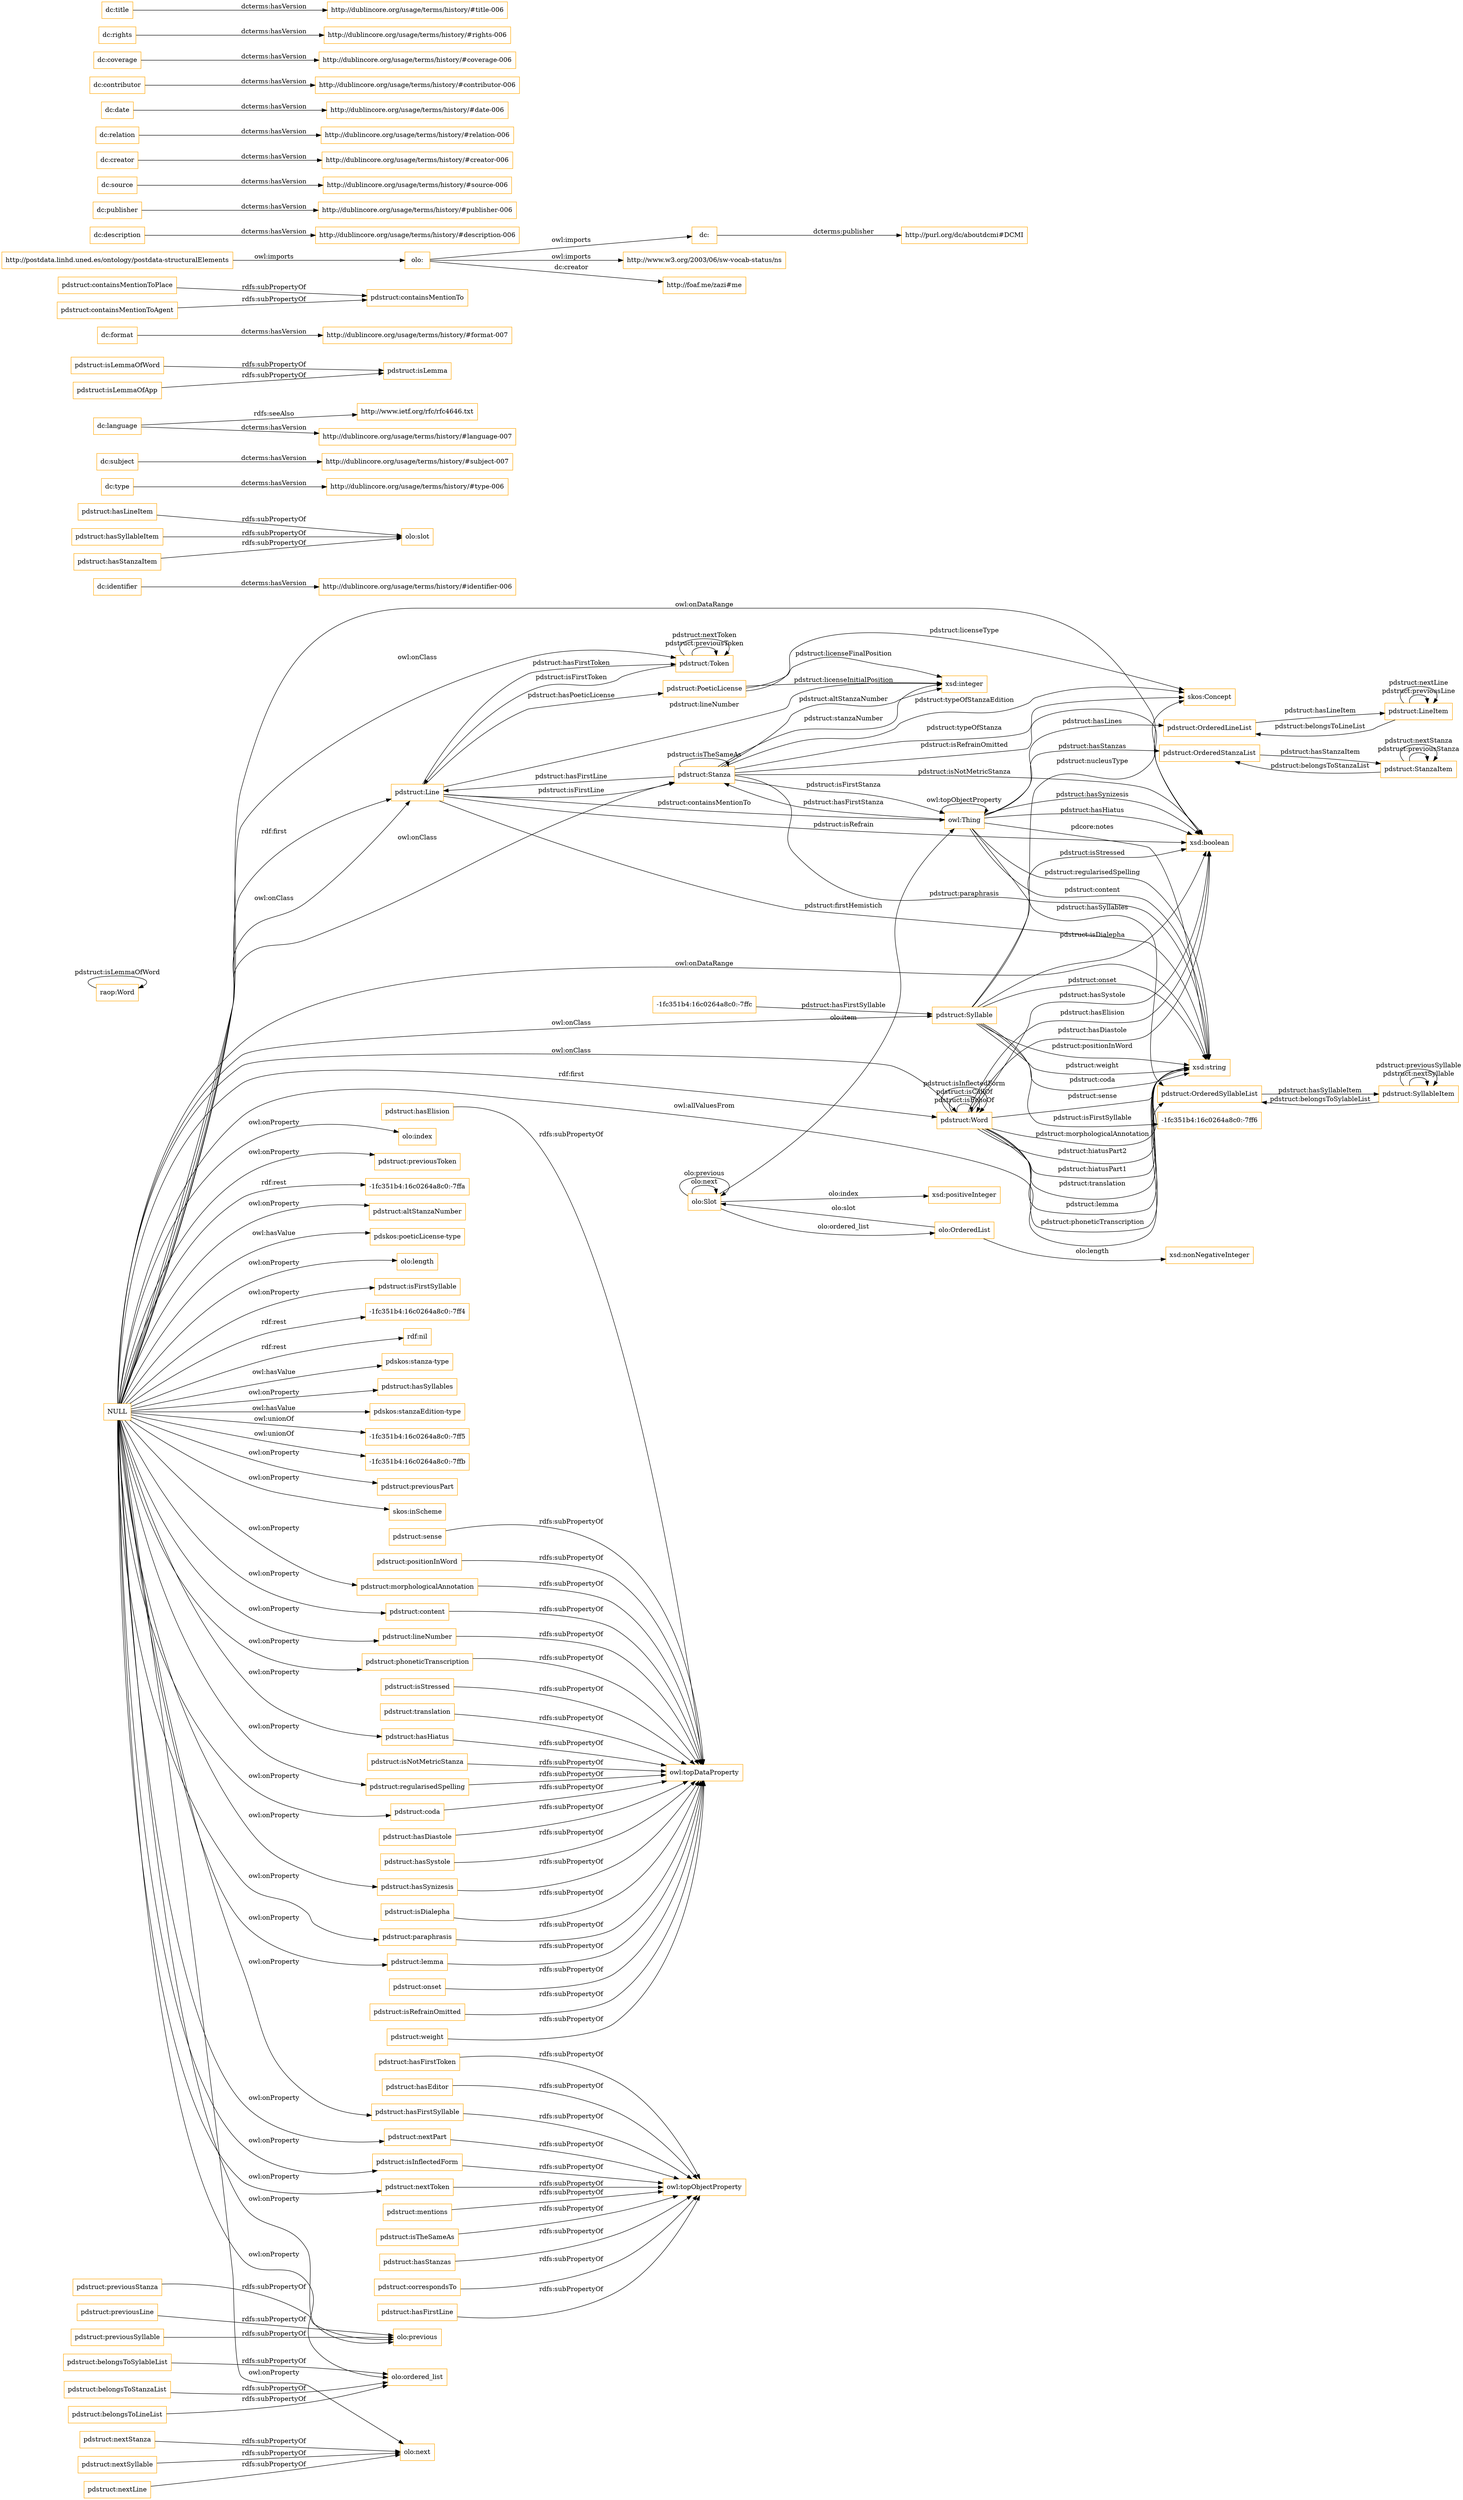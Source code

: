 digraph ar2dtool_diagram { 
rankdir=LR;
size="1501"
node [shape = rectangle, color="orange"]; "-1fc351b4:16c0264a8c0:-7ffc" "pdstruct:Line" "pdstruct:OrderedStanzaList" "pdstruct:PoeticLicense" "pdstruct:LineItem" "pdstruct:StanzaItem" "pdstruct:Word" "pdstruct:Stanza" "pdstruct:Token" "pdstruct:OrderedSyllableList" "pdstruct:SyllableItem" "pdstruct:Syllable" "raop:Word" "skos:Concept" "pdstruct:OrderedLineList" "-1fc351b4:16c0264a8c0:-7ff6" "olo:Slot" "olo:OrderedList" ; /*classes style*/
	"pdstruct:isDialepha" -> "owl:topDataProperty" [ label = "rdfs:subPropertyOf" ];
	"pdstruct:coda" -> "owl:topDataProperty" [ label = "rdfs:subPropertyOf" ];
	"pdstruct:nextPart" -> "owl:topObjectProperty" [ label = "rdfs:subPropertyOf" ];
	"dc:identifier" -> "http://dublincore.org/usage/terms/history/#identifier-006" [ label = "dcterms:hasVersion" ];
	"pdstruct:hasLineItem" -> "olo:slot" [ label = "rdfs:subPropertyOf" ];
	"dc:type" -> "http://dublincore.org/usage/terms/history/#type-006" [ label = "dcterms:hasVersion" ];
	"dc:subject" -> "http://dublincore.org/usage/terms/history/#subject-007" [ label = "dcterms:hasVersion" ];
	"dc:language" -> "http://www.ietf.org/rfc/rfc4646.txt" [ label = "rdfs:seeAlso" ];
	"dc:language" -> "http://dublincore.org/usage/terms/history/#language-007" [ label = "dcterms:hasVersion" ];
	"pdstruct:hasFirstLine" -> "owl:topObjectProperty" [ label = "rdfs:subPropertyOf" ];
	"pdstruct:hasSynizesis" -> "owl:topDataProperty" [ label = "rdfs:subPropertyOf" ];
	"pdstruct:isLemmaOfWord" -> "pdstruct:isLemma" [ label = "rdfs:subPropertyOf" ];
	"dc:format" -> "http://dublincore.org/usage/terms/history/#format-007" [ label = "dcterms:hasVersion" ];
	"pdstruct:mentions" -> "owl:topObjectProperty" [ label = "rdfs:subPropertyOf" ];
	"pdstruct:containsMentionToPlace" -> "pdstruct:containsMentionTo" [ label = "rdfs:subPropertyOf" ];
	"pdstruct:previousStanza" -> "olo:previous" [ label = "rdfs:subPropertyOf" ];
	"pdstruct:paraphrasis" -> "owl:topDataProperty" [ label = "rdfs:subPropertyOf" ];
	"pdstruct:previousLine" -> "olo:previous" [ label = "rdfs:subPropertyOf" ];
	"pdstruct:lemma" -> "owl:topDataProperty" [ label = "rdfs:subPropertyOf" ];
	"dc:" -> "http://purl.org/dc/aboutdcmi#DCMI" [ label = "dcterms:publisher" ];
	"dc:description" -> "http://dublincore.org/usage/terms/history/#description-006" [ label = "dcterms:hasVersion" ];
	"pdstruct:hasSyllableItem" -> "olo:slot" [ label = "rdfs:subPropertyOf" ];
	"dc:publisher" -> "http://dublincore.org/usage/terms/history/#publisher-006" [ label = "dcterms:hasVersion" ];
	"dc:source" -> "http://dublincore.org/usage/terms/history/#source-006" [ label = "dcterms:hasVersion" ];
	"dc:creator" -> "http://dublincore.org/usage/terms/history/#creator-006" [ label = "dcterms:hasVersion" ];
	"pdstruct:morphologicalAnnotation" -> "owl:topDataProperty" [ label = "rdfs:subPropertyOf" ];
	"pdstruct:content" -> "owl:topDataProperty" [ label = "rdfs:subPropertyOf" ];
	"olo:" -> "http://www.w3.org/2003/06/sw-vocab-status/ns" [ label = "owl:imports" ];
	"olo:" -> "dc:" [ label = "owl:imports" ];
	"olo:" -> "http://foaf.me/zazi#me" [ label = "dc:creator" ];
	"pdstruct:isStressed" -> "owl:topDataProperty" [ label = "rdfs:subPropertyOf" ];
	"pdstruct:translation" -> "owl:topDataProperty" [ label = "rdfs:subPropertyOf" ];
	"pdstruct:lineNumber" -> "owl:topDataProperty" [ label = "rdfs:subPropertyOf" ];
	"pdstruct:isTheSameAs" -> "owl:topObjectProperty" [ label = "rdfs:subPropertyOf" ];
	"pdstruct:isNotMetricStanza" -> "owl:topDataProperty" [ label = "rdfs:subPropertyOf" ];
	"pdstruct:hasDiastole" -> "owl:topDataProperty" [ label = "rdfs:subPropertyOf" ];
	"pdstruct:previousSyllable" -> "olo:previous" [ label = "rdfs:subPropertyOf" ];
	"pdstruct:isLemmaOfApp" -> "pdstruct:isLemma" [ label = "rdfs:subPropertyOf" ];
	"pdstruct:hasSystole" -> "owl:topDataProperty" [ label = "rdfs:subPropertyOf" ];
	"NULL" -> "olo:index" [ label = "owl:onProperty" ];
	"NULL" -> "pdstruct:previousToken" [ label = "owl:onProperty" ];
	"NULL" -> "pdstruct:OrderedSyllableList" [ label = "owl:allValuesFrom" ];
	"NULL" -> "-1fc351b4:16c0264a8c0:-7ffa" [ label = "rdf:rest" ];
	"NULL" -> "olo:ordered_list" [ label = "owl:onProperty" ];
	"NULL" -> "pdstruct:phoneticTranscription" [ label = "owl:onProperty" ];
	"NULL" -> "pdstruct:altStanzaNumber" [ label = "owl:onProperty" ];
	"NULL" -> "pdskos:poeticLicense-type" [ label = "owl:hasValue" ];
	"NULL" -> "pdstruct:isInflectedForm" [ label = "owl:onProperty" ];
	"NULL" -> "olo:length" [ label = "owl:onProperty" ];
	"NULL" -> "pdstruct:Token" [ label = "owl:onClass" ];
	"NULL" -> "pdstruct:isFirstSyllable" [ label = "owl:onProperty" ];
	"NULL" -> "-1fc351b4:16c0264a8c0:-7ff4" [ label = "rdf:rest" ];
	"NULL" -> "pdstruct:hasSynizesis" [ label = "owl:onProperty" ];
	"NULL" -> "pdstruct:Stanza" [ label = "owl:onClass" ];
	"NULL" -> "rdf:nil" [ label = "rdf:rest" ];
	"NULL" -> "pdstruct:nextPart" [ label = "owl:onProperty" ];
	"NULL" -> "pdskos:stanza-type" [ label = "owl:hasValue" ];
	"NULL" -> "pdstruct:morphologicalAnnotation" [ label = "owl:onProperty" ];
	"NULL" -> "pdstruct:hasSyllables" [ label = "owl:onProperty" ];
	"NULL" -> "pdstruct:Line" [ label = "rdf:first" ];
	"NULL" -> "pdstruct:nextToken" [ label = "owl:onProperty" ];
	"NULL" -> "pdskos:stanzaEdition-type" [ label = "owl:hasValue" ];
	"NULL" -> "pdstruct:hasHiatus" [ label = "owl:onProperty" ];
	"NULL" -> "pdstruct:coda" [ label = "owl:onProperty" ];
	"NULL" -> "pdstruct:Word" [ label = "owl:onClass" ];
	"NULL" -> "pdstruct:lineNumber" [ label = "owl:onProperty" ];
	"NULL" -> "pdstruct:lemma" [ label = "owl:onProperty" ];
	"NULL" -> "pdstruct:Word" [ label = "rdf:first" ];
	"NULL" -> "-1fc351b4:16c0264a8c0:-7ff5" [ label = "owl:unionOf" ];
	"NULL" -> "pdstruct:hasFirstSyllable" [ label = "owl:onProperty" ];
	"NULL" -> "xsd:string" [ label = "owl:onDataRange" ];
	"NULL" -> "pdstruct:regularisedSpelling" [ label = "owl:onProperty" ];
	"NULL" -> "-1fc351b4:16c0264a8c0:-7ffb" [ label = "owl:unionOf" ];
	"NULL" -> "pdstruct:previousPart" [ label = "owl:onProperty" ];
	"NULL" -> "pdstruct:Syllable" [ label = "owl:onClass" ];
	"NULL" -> "xsd:boolean" [ label = "owl:onDataRange" ];
	"NULL" -> "skos:inScheme" [ label = "owl:onProperty" ];
	"NULL" -> "olo:next" [ label = "owl:onProperty" ];
	"NULL" -> "pdstruct:content" [ label = "owl:onProperty" ];
	"NULL" -> "pdstruct:paraphrasis" [ label = "owl:onProperty" ];
	"NULL" -> "olo:previous" [ label = "owl:onProperty" ];
	"NULL" -> "pdstruct:Line" [ label = "owl:onClass" ];
	"http://postdata.linhd.uned.es/ontology/postdata-structuralElements" -> "olo:" [ label = "owl:imports" ];
	"pdstruct:belongsToStanzaList" -> "olo:ordered_list" [ label = "rdfs:subPropertyOf" ];
	"pdstruct:hasStanzaItem" -> "olo:slot" [ label = "rdfs:subPropertyOf" ];
	"pdstruct:isInflectedForm" -> "owl:topObjectProperty" [ label = "rdfs:subPropertyOf" ];
	"dc:relation" -> "http://dublincore.org/usage/terms/history/#relation-006" [ label = "dcterms:hasVersion" ];
	"pdstruct:onset" -> "owl:topDataProperty" [ label = "rdfs:subPropertyOf" ];
	"pdstruct:nextLine" -> "olo:next" [ label = "rdfs:subPropertyOf" ];
	"dc:date" -> "http://dublincore.org/usage/terms/history/#date-006" [ label = "dcterms:hasVersion" ];
	"pdstruct:nextStanza" -> "olo:next" [ label = "rdfs:subPropertyOf" ];
	"pdstruct:isRefrainOmitted" -> "owl:topDataProperty" [ label = "rdfs:subPropertyOf" ];
	"pdstruct:phoneticTranscription" -> "owl:topDataProperty" [ label = "rdfs:subPropertyOf" ];
	"pdstruct:hasFirstToken" -> "owl:topObjectProperty" [ label = "rdfs:subPropertyOf" ];
	"pdstruct:regularisedSpelling" -> "owl:topDataProperty" [ label = "rdfs:subPropertyOf" ];
	"pdstruct:hasHiatus" -> "owl:topDataProperty" [ label = "rdfs:subPropertyOf" ];
	"pdstruct:belongsToLineList" -> "olo:ordered_list" [ label = "rdfs:subPropertyOf" ];
	"pdstruct:belongsToSylableList" -> "olo:ordered_list" [ label = "rdfs:subPropertyOf" ];
	"pdstruct:hasEditor" -> "owl:topObjectProperty" [ label = "rdfs:subPropertyOf" ];
	"pdstruct:containsMentionToAgent" -> "pdstruct:containsMentionTo" [ label = "rdfs:subPropertyOf" ];
	"dc:contributor" -> "http://dublincore.org/usage/terms/history/#contributor-006" [ label = "dcterms:hasVersion" ];
	"dc:coverage" -> "http://dublincore.org/usage/terms/history/#coverage-006" [ label = "dcterms:hasVersion" ];
	"pdstruct:weight" -> "owl:topDataProperty" [ label = "rdfs:subPropertyOf" ];
	"pdstruct:hasStanzas" -> "owl:topObjectProperty" [ label = "rdfs:subPropertyOf" ];
	"pdstruct:hasElision" -> "owl:topDataProperty" [ label = "rdfs:subPropertyOf" ];
	"pdstruct:sense" -> "owl:topDataProperty" [ label = "rdfs:subPropertyOf" ];
	"pdstruct:correspondsTo" -> "owl:topObjectProperty" [ label = "rdfs:subPropertyOf" ];
	"pdstruct:positionInWord" -> "owl:topDataProperty" [ label = "rdfs:subPropertyOf" ];
	"dc:rights" -> "http://dublincore.org/usage/terms/history/#rights-006" [ label = "dcterms:hasVersion" ];
	"pdstruct:nextToken" -> "owl:topObjectProperty" [ label = "rdfs:subPropertyOf" ];
	"pdstruct:nextSyllable" -> "olo:next" [ label = "rdfs:subPropertyOf" ];
	"dc:title" -> "http://dublincore.org/usage/terms/history/#title-006" [ label = "dcterms:hasVersion" ];
	"pdstruct:hasFirstSyllable" -> "owl:topObjectProperty" [ label = "rdfs:subPropertyOf" ];
	"pdstruct:Stanza" -> "xsd:boolean" [ label = "pdstruct:isNotMetricStanza" ];
	"pdstruct:Stanza" -> "xsd:boolean" [ label = "pdstruct:isRefrainOmitted" ];
	"pdstruct:Line" -> "xsd:integer" [ label = "pdstruct:lineNumber" ];
	"pdstruct:Word" -> "xsd:string" [ label = "pdstruct:phoneticTranscription" ];
	"pdstruct:SyllableItem" -> "pdstruct:SyllableItem" [ label = "pdstruct:nextSyllable" ];
	"olo:OrderedList" -> "olo:Slot" [ label = "olo:slot" ];
	"pdstruct:Stanza" -> "xsd:string" [ label = "pdstruct:paraphrasis" ];
	"pdstruct:Word" -> "xsd:boolean" [ label = "pdstruct:hasSystole" ];
	"pdstruct:Token" -> "pdstruct:Token" [ label = "pdstruct:previousToken" ];
	"pdstruct:Stanza" -> "pdstruct:Line" [ label = "pdstruct:hasFirstLine" ];
	"olo:Slot" -> "olo:Slot" [ label = "olo:next" ];
	"owl:Thing" -> "owl:Thing" [ label = "owl:topObjectProperty" ];
	"pdstruct:LineItem" -> "pdstruct:LineItem" [ label = "pdstruct:previousLine" ];
	"pdstruct:Syllable" -> "xsd:string" [ label = "pdstruct:onset" ];
	"pdstruct:Word" -> "pdstruct:Word" [ label = "pdstruct:isEchoOf" ];
	"pdstruct:OrderedLineList" -> "pdstruct:LineItem" [ label = "pdstruct:hasLineItem" ];
	"pdstruct:StanzaItem" -> "pdstruct:StanzaItem" [ label = "pdstruct:previousStanza" ];
	"pdstruct:Word" -> "xsd:string" [ label = "pdstruct:sense" ];
	"pdstruct:Line" -> "xsd:boolean" [ label = "pdstruct:isRefrain" ];
	"pdstruct:LineItem" -> "pdstruct:OrderedLineList" [ label = "pdstruct:belongsToLineList" ];
	"pdstruct:Word" -> "xsd:boolean" [ label = "pdstruct:hasElision" ];
	"pdstruct:PoeticLicense" -> "xsd:integer" [ label = "pdstruct:licenseFinalPosition" ];
	"olo:Slot" -> "owl:Thing" [ label = "olo:item" ];
	"owl:Thing" -> "xsd:string" [ label = "pdstruct:regularisedSpelling" ];
	"pdstruct:Stanza" -> "pdstruct:Stanza" [ label = "pdstruct:isTheSameAs" ];
	"owl:Thing" -> "pdstruct:OrderedStanzaList" [ label = "pdstruct:hasStanzas" ];
	"pdstruct:Word" -> "xsd:string" [ label = "pdstruct:morphologicalAnnotation" ];
	"owl:Thing" -> "pdstruct:Stanza" [ label = "pdstruct:hasFirstStanza" ];
	"pdstruct:Syllable" -> "xsd:boolean" [ label = "pdstruct:isStressed" ];
	"pdstruct:Stanza" -> "xsd:integer" [ label = "pdstruct:altStanzaNumber" ];
	"pdstruct:Word" -> "pdstruct:Word" [ label = "pdstruct:isCallOf" ];
	"olo:Slot" -> "olo:Slot" [ label = "olo:previous" ];
	"pdstruct:Word" -> "xsd:boolean" [ label = "pdstruct:hasDiastole" ];
	"pdstruct:Stanza" -> "xsd:integer" [ label = "pdstruct:stanzaNumber" ];
	"pdstruct:OrderedSyllableList" -> "pdstruct:SyllableItem" [ label = "pdstruct:hasSyllableItem" ];
	"pdstruct:Line" -> "xsd:string" [ label = "pdstruct:firstHemistich" ];
	"pdstruct:Stanza" -> "owl:Thing" [ label = "pdstruct:isFirstStanza" ];
	"pdstruct:Word" -> "xsd:string" [ label = "pdstruct:hiatusPart2" ];
	"pdstruct:Word" -> "xsd:string" [ label = "pdstruct:hiatusPart1" ];
	"pdstruct:PoeticLicense" -> "xsd:integer" [ label = "pdstruct:licenseInitialPosition" ];
	"pdstruct:Word" -> "pdstruct:Word" [ label = "pdstruct:isInflectedForm" ];
	"owl:Thing" -> "pdstruct:OrderedSyllableList" [ label = "pdstruct:hasSyllables" ];
	"pdstruct:Token" -> "pdstruct:Token" [ label = "pdstruct:nextToken" ];
	"pdstruct:SyllableItem" -> "pdstruct:SyllableItem" [ label = "pdstruct:previousSyllable" ];
	"olo:Slot" -> "xsd:positiveInteger" [ label = "olo:index" ];
	"pdstruct:Word" -> "xsd:string" [ label = "pdstruct:translation" ];
	"raop:Word" -> "raop:Word" [ label = "pdstruct:isLemmaOfWord" ];
	"pdstruct:Word" -> "xsd:string" [ label = "pdstruct:lemma" ];
	"pdstruct:LineItem" -> "pdstruct:LineItem" [ label = "pdstruct:nextLine" ];
	"-1fc351b4:16c0264a8c0:-7ffc" -> "pdstruct:Syllable" [ label = "pdstruct:hasFirstSyllable" ];
	"pdstruct:Line" -> "pdstruct:PoeticLicense" [ label = "pdstruct:hasPoeticLicense" ];
	"pdstruct:Line" -> "owl:Thing" [ label = "pdstruct:containsMentionTo" ];
	"owl:Thing" -> "xsd:boolean" [ label = "pdstruct:hasHiatus" ];
	"pdstruct:Stanza" -> "skos:Concept" [ label = "pdstruct:typeOfStanzaEdition" ];
	"owl:Thing" -> "pdstruct:OrderedLineList" [ label = "pdstruct:hasLines" ];
	"pdstruct:SyllableItem" -> "pdstruct:OrderedSyllableList" [ label = "pdstruct:belongsToSylableList" ];
	"pdstruct:Syllable" -> "xsd:string" [ label = "pdstruct:positionInWord" ];
	"pdstruct:Stanza" -> "skos:Concept" [ label = "pdstruct:typeOfStanza" ];
	"pdstruct:StanzaItem" -> "pdstruct:OrderedStanzaList" [ label = "pdstruct:belongsToStanzaList" ];
	"pdstruct:Token" -> "pdstruct:Line" [ label = "pdstruct:isFirstToken" ];
	"olo:Slot" -> "olo:OrderedList" [ label = "olo:ordered_list" ];
	"pdstruct:Syllable" -> "xsd:boolean" [ label = "pdstruct:isDialepha" ];
	"olo:OrderedList" -> "xsd:nonNegativeInteger" [ label = "olo:length" ];
	"pdstruct:OrderedStanzaList" -> "pdstruct:StanzaItem" [ label = "pdstruct:hasStanzaItem" ];
	"pdstruct:PoeticLicense" -> "skos:Concept" [ label = "pdstruct:licenseType" ];
	"owl:Thing" -> "xsd:string" [ label = "pdstruct:content" ];
	"pdstruct:Line" -> "pdstruct:Stanza" [ label = "pdstruct:isFirstLine" ];
	"owl:Thing" -> "xsd:boolean" [ label = "pdstruct:hasSynizesis" ];
	"owl:Thing" -> "xsd:string" [ label = "pdcore:notes" ];
	"pdstruct:Syllable" -> "-1fc351b4:16c0264a8c0:-7ff6" [ label = "pdstruct:isFirstSyllable" ];
	"pdstruct:Line" -> "pdstruct:Token" [ label = "pdstruct:hasFirstToken" ];
	"pdstruct:Syllable" -> "xsd:string" [ label = "pdstruct:weight" ];
	"pdstruct:Syllable" -> "xsd:string" [ label = "pdstruct:coda" ];
	"pdstruct:StanzaItem" -> "pdstruct:StanzaItem" [ label = "pdstruct:nextStanza" ];
	"pdstruct:Syllable" -> "skos:Concept" [ label = "pdstruct:nucleusType" ];

}
